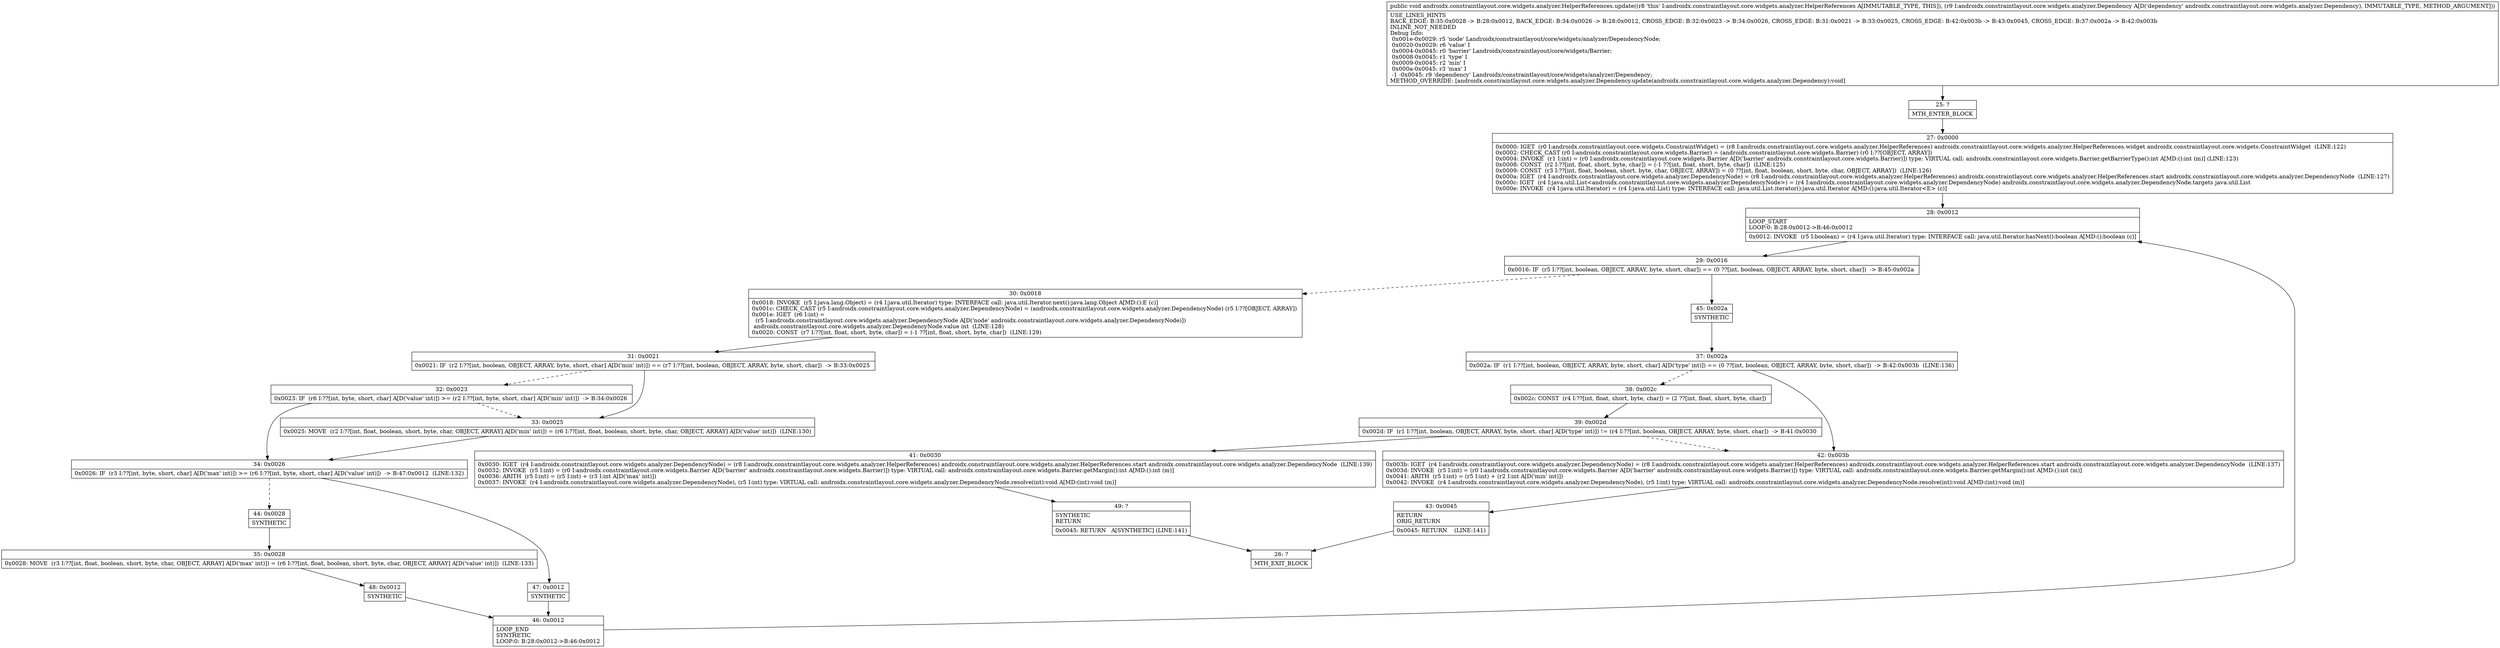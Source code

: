 digraph "CFG forandroidx.constraintlayout.core.widgets.analyzer.HelperReferences.update(Landroidx\/constraintlayout\/core\/widgets\/analyzer\/Dependency;)V" {
Node_25 [shape=record,label="{25\:\ ?|MTH_ENTER_BLOCK\l}"];
Node_27 [shape=record,label="{27\:\ 0x0000|0x0000: IGET  (r0 I:androidx.constraintlayout.core.widgets.ConstraintWidget) = (r8 I:androidx.constraintlayout.core.widgets.analyzer.HelperReferences) androidx.constraintlayout.core.widgets.analyzer.HelperReferences.widget androidx.constraintlayout.core.widgets.ConstraintWidget  (LINE:122)\l0x0002: CHECK_CAST (r0 I:androidx.constraintlayout.core.widgets.Barrier) = (androidx.constraintlayout.core.widgets.Barrier) (r0 I:??[OBJECT, ARRAY]) \l0x0004: INVOKE  (r1 I:int) = (r0 I:androidx.constraintlayout.core.widgets.Barrier A[D('barrier' androidx.constraintlayout.core.widgets.Barrier)]) type: VIRTUAL call: androidx.constraintlayout.core.widgets.Barrier.getBarrierType():int A[MD:():int (m)] (LINE:123)\l0x0008: CONST  (r2 I:??[int, float, short, byte, char]) = (\-1 ??[int, float, short, byte, char])  (LINE:125)\l0x0009: CONST  (r3 I:??[int, float, boolean, short, byte, char, OBJECT, ARRAY]) = (0 ??[int, float, boolean, short, byte, char, OBJECT, ARRAY])  (LINE:126)\l0x000a: IGET  (r4 I:androidx.constraintlayout.core.widgets.analyzer.DependencyNode) = (r8 I:androidx.constraintlayout.core.widgets.analyzer.HelperReferences) androidx.constraintlayout.core.widgets.analyzer.HelperReferences.start androidx.constraintlayout.core.widgets.analyzer.DependencyNode  (LINE:127)\l0x000c: IGET  (r4 I:java.util.List\<androidx.constraintlayout.core.widgets.analyzer.DependencyNode\>) = (r4 I:androidx.constraintlayout.core.widgets.analyzer.DependencyNode) androidx.constraintlayout.core.widgets.analyzer.DependencyNode.targets java.util.List \l0x000e: INVOKE  (r4 I:java.util.Iterator) = (r4 I:java.util.List) type: INTERFACE call: java.util.List.iterator():java.util.Iterator A[MD:():java.util.Iterator\<E\> (c)]\l}"];
Node_28 [shape=record,label="{28\:\ 0x0012|LOOP_START\lLOOP:0: B:28:0x0012\-\>B:46:0x0012\l|0x0012: INVOKE  (r5 I:boolean) = (r4 I:java.util.Iterator) type: INTERFACE call: java.util.Iterator.hasNext():boolean A[MD:():boolean (c)]\l}"];
Node_29 [shape=record,label="{29\:\ 0x0016|0x0016: IF  (r5 I:??[int, boolean, OBJECT, ARRAY, byte, short, char]) == (0 ??[int, boolean, OBJECT, ARRAY, byte, short, char])  \-\> B:45:0x002a \l}"];
Node_30 [shape=record,label="{30\:\ 0x0018|0x0018: INVOKE  (r5 I:java.lang.Object) = (r4 I:java.util.Iterator) type: INTERFACE call: java.util.Iterator.next():java.lang.Object A[MD:():E (c)]\l0x001c: CHECK_CAST (r5 I:androidx.constraintlayout.core.widgets.analyzer.DependencyNode) = (androidx.constraintlayout.core.widgets.analyzer.DependencyNode) (r5 I:??[OBJECT, ARRAY]) \l0x001e: IGET  (r6 I:int) = \l  (r5 I:androidx.constraintlayout.core.widgets.analyzer.DependencyNode A[D('node' androidx.constraintlayout.core.widgets.analyzer.DependencyNode)])\l androidx.constraintlayout.core.widgets.analyzer.DependencyNode.value int  (LINE:128)\l0x0020: CONST  (r7 I:??[int, float, short, byte, char]) = (\-1 ??[int, float, short, byte, char])  (LINE:129)\l}"];
Node_31 [shape=record,label="{31\:\ 0x0021|0x0021: IF  (r2 I:??[int, boolean, OBJECT, ARRAY, byte, short, char] A[D('min' int)]) == (r7 I:??[int, boolean, OBJECT, ARRAY, byte, short, char])  \-\> B:33:0x0025 \l}"];
Node_32 [shape=record,label="{32\:\ 0x0023|0x0023: IF  (r6 I:??[int, byte, short, char] A[D('value' int)]) \>= (r2 I:??[int, byte, short, char] A[D('min' int)])  \-\> B:34:0x0026 \l}"];
Node_34 [shape=record,label="{34\:\ 0x0026|0x0026: IF  (r3 I:??[int, byte, short, char] A[D('max' int)]) \>= (r6 I:??[int, byte, short, char] A[D('value' int)])  \-\> B:47:0x0012  (LINE:132)\l}"];
Node_44 [shape=record,label="{44\:\ 0x0028|SYNTHETIC\l}"];
Node_35 [shape=record,label="{35\:\ 0x0028|0x0028: MOVE  (r3 I:??[int, float, boolean, short, byte, char, OBJECT, ARRAY] A[D('max' int)]) = (r6 I:??[int, float, boolean, short, byte, char, OBJECT, ARRAY] A[D('value' int)])  (LINE:133)\l}"];
Node_48 [shape=record,label="{48\:\ 0x0012|SYNTHETIC\l}"];
Node_46 [shape=record,label="{46\:\ 0x0012|LOOP_END\lSYNTHETIC\lLOOP:0: B:28:0x0012\-\>B:46:0x0012\l}"];
Node_47 [shape=record,label="{47\:\ 0x0012|SYNTHETIC\l}"];
Node_33 [shape=record,label="{33\:\ 0x0025|0x0025: MOVE  (r2 I:??[int, float, boolean, short, byte, char, OBJECT, ARRAY] A[D('min' int)]) = (r6 I:??[int, float, boolean, short, byte, char, OBJECT, ARRAY] A[D('value' int)])  (LINE:130)\l}"];
Node_45 [shape=record,label="{45\:\ 0x002a|SYNTHETIC\l}"];
Node_37 [shape=record,label="{37\:\ 0x002a|0x002a: IF  (r1 I:??[int, boolean, OBJECT, ARRAY, byte, short, char] A[D('type' int)]) == (0 ??[int, boolean, OBJECT, ARRAY, byte, short, char])  \-\> B:42:0x003b  (LINE:136)\l}"];
Node_38 [shape=record,label="{38\:\ 0x002c|0x002c: CONST  (r4 I:??[int, float, short, byte, char]) = (2 ??[int, float, short, byte, char]) \l}"];
Node_39 [shape=record,label="{39\:\ 0x002d|0x002d: IF  (r1 I:??[int, boolean, OBJECT, ARRAY, byte, short, char] A[D('type' int)]) != (r4 I:??[int, boolean, OBJECT, ARRAY, byte, short, char])  \-\> B:41:0x0030 \l}"];
Node_41 [shape=record,label="{41\:\ 0x0030|0x0030: IGET  (r4 I:androidx.constraintlayout.core.widgets.analyzer.DependencyNode) = (r8 I:androidx.constraintlayout.core.widgets.analyzer.HelperReferences) androidx.constraintlayout.core.widgets.analyzer.HelperReferences.start androidx.constraintlayout.core.widgets.analyzer.DependencyNode  (LINE:139)\l0x0032: INVOKE  (r5 I:int) = (r0 I:androidx.constraintlayout.core.widgets.Barrier A[D('barrier' androidx.constraintlayout.core.widgets.Barrier)]) type: VIRTUAL call: androidx.constraintlayout.core.widgets.Barrier.getMargin():int A[MD:():int (m)]\l0x0036: ARITH  (r5 I:int) = (r5 I:int) + (r3 I:int A[D('max' int)]) \l0x0037: INVOKE  (r4 I:androidx.constraintlayout.core.widgets.analyzer.DependencyNode), (r5 I:int) type: VIRTUAL call: androidx.constraintlayout.core.widgets.analyzer.DependencyNode.resolve(int):void A[MD:(int):void (m)]\l}"];
Node_49 [shape=record,label="{49\:\ ?|SYNTHETIC\lRETURN\l|0x0045: RETURN   A[SYNTHETIC] (LINE:141)\l}"];
Node_26 [shape=record,label="{26\:\ ?|MTH_EXIT_BLOCK\l}"];
Node_42 [shape=record,label="{42\:\ 0x003b|0x003b: IGET  (r4 I:androidx.constraintlayout.core.widgets.analyzer.DependencyNode) = (r8 I:androidx.constraintlayout.core.widgets.analyzer.HelperReferences) androidx.constraintlayout.core.widgets.analyzer.HelperReferences.start androidx.constraintlayout.core.widgets.analyzer.DependencyNode  (LINE:137)\l0x003d: INVOKE  (r5 I:int) = (r0 I:androidx.constraintlayout.core.widgets.Barrier A[D('barrier' androidx.constraintlayout.core.widgets.Barrier)]) type: VIRTUAL call: androidx.constraintlayout.core.widgets.Barrier.getMargin():int A[MD:():int (m)]\l0x0041: ARITH  (r5 I:int) = (r5 I:int) + (r2 I:int A[D('min' int)]) \l0x0042: INVOKE  (r4 I:androidx.constraintlayout.core.widgets.analyzer.DependencyNode), (r5 I:int) type: VIRTUAL call: androidx.constraintlayout.core.widgets.analyzer.DependencyNode.resolve(int):void A[MD:(int):void (m)]\l}"];
Node_43 [shape=record,label="{43\:\ 0x0045|RETURN\lORIG_RETURN\l|0x0045: RETURN    (LINE:141)\l}"];
MethodNode[shape=record,label="{public void androidx.constraintlayout.core.widgets.analyzer.HelperReferences.update((r8 'this' I:androidx.constraintlayout.core.widgets.analyzer.HelperReferences A[IMMUTABLE_TYPE, THIS]), (r9 I:androidx.constraintlayout.core.widgets.analyzer.Dependency A[D('dependency' androidx.constraintlayout.core.widgets.analyzer.Dependency), IMMUTABLE_TYPE, METHOD_ARGUMENT]))  | USE_LINES_HINTS\lBACK_EDGE: B:35:0x0028 \-\> B:28:0x0012, BACK_EDGE: B:34:0x0026 \-\> B:28:0x0012, CROSS_EDGE: B:32:0x0023 \-\> B:34:0x0026, CROSS_EDGE: B:31:0x0021 \-\> B:33:0x0025, CROSS_EDGE: B:42:0x003b \-\> B:43:0x0045, CROSS_EDGE: B:37:0x002a \-\> B:42:0x003b\lINLINE_NOT_NEEDED\lDebug Info:\l  0x001e\-0x0029: r5 'node' Landroidx\/constraintlayout\/core\/widgets\/analyzer\/DependencyNode;\l  0x0020\-0x0029: r6 'value' I\l  0x0004\-0x0045: r0 'barrier' Landroidx\/constraintlayout\/core\/widgets\/Barrier;\l  0x0008\-0x0045: r1 'type' I\l  0x0009\-0x0045: r2 'min' I\l  0x000a\-0x0045: r3 'max' I\l  \-1 \-0x0045: r9 'dependency' Landroidx\/constraintlayout\/core\/widgets\/analyzer\/Dependency;\lMETHOD_OVERRIDE: [androidx.constraintlayout.core.widgets.analyzer.Dependency.update(androidx.constraintlayout.core.widgets.analyzer.Dependency):void]\l}"];
MethodNode -> Node_25;Node_25 -> Node_27;
Node_27 -> Node_28;
Node_28 -> Node_29;
Node_29 -> Node_30[style=dashed];
Node_29 -> Node_45;
Node_30 -> Node_31;
Node_31 -> Node_32[style=dashed];
Node_31 -> Node_33;
Node_32 -> Node_33[style=dashed];
Node_32 -> Node_34;
Node_34 -> Node_44[style=dashed];
Node_34 -> Node_47;
Node_44 -> Node_35;
Node_35 -> Node_48;
Node_48 -> Node_46;
Node_46 -> Node_28;
Node_47 -> Node_46;
Node_33 -> Node_34;
Node_45 -> Node_37;
Node_37 -> Node_38[style=dashed];
Node_37 -> Node_42;
Node_38 -> Node_39;
Node_39 -> Node_41;
Node_39 -> Node_42[style=dashed];
Node_41 -> Node_49;
Node_49 -> Node_26;
Node_42 -> Node_43;
Node_43 -> Node_26;
}

